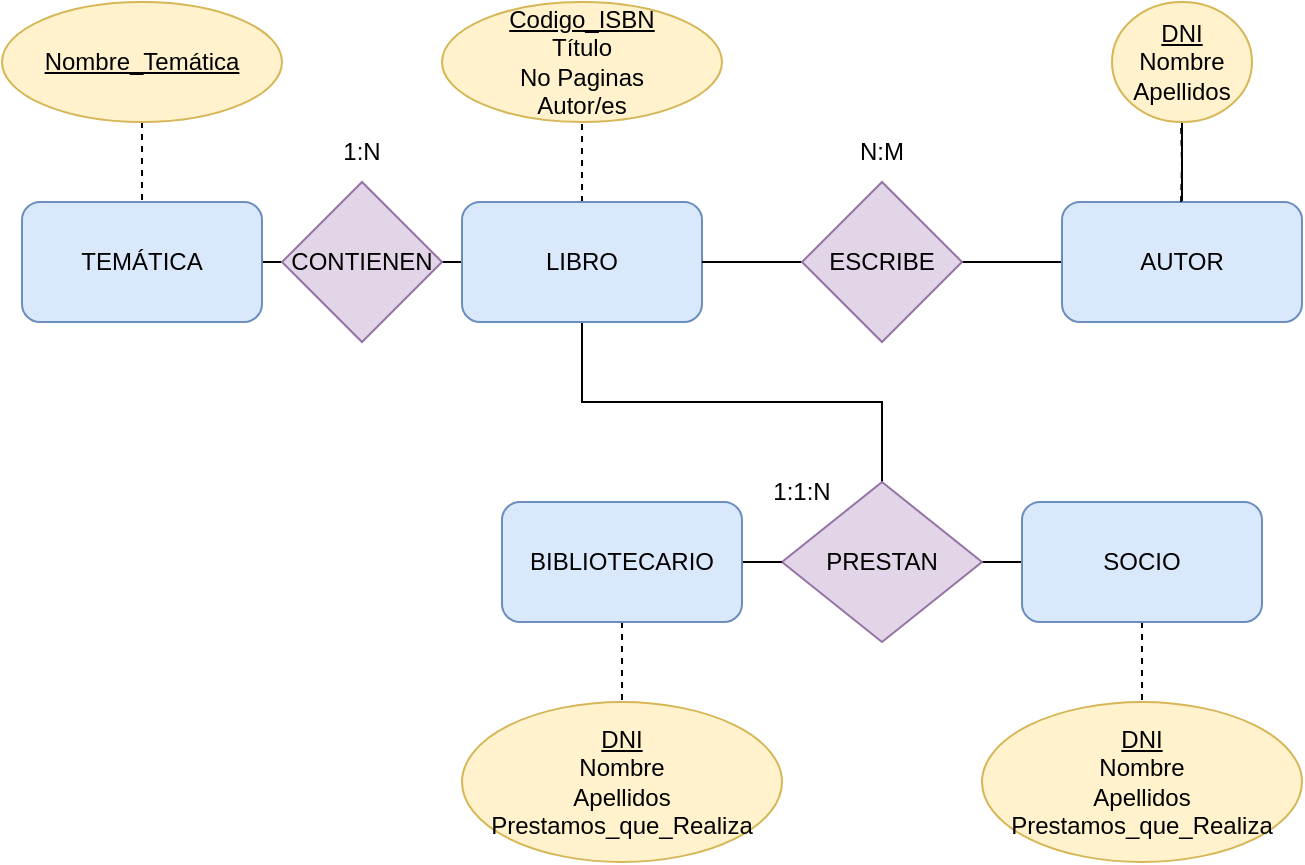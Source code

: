 <mxfile version="20.4.0" type="github">
  <diagram id="R2lEEEUBdFMjLlhIrx00" name="Page-1">
    <mxGraphModel dx="868" dy="460" grid="1" gridSize="10" guides="1" tooltips="1" connect="1" arrows="0" fold="1" page="1" pageScale="1" pageWidth="1169" pageHeight="827" math="0" shadow="0" extFonts="Permanent Marker^https://fonts.googleapis.com/css?family=Permanent+Marker">
      <root>
        <mxCell id="0" />
        <mxCell id="1" parent="0" />
        <mxCell id="nWsmJTP2L-feIXoF9uxJ-5" style="edgeStyle=orthogonalEdgeStyle;rounded=0;orthogonalLoop=1;jettySize=auto;html=1;exitX=0;exitY=0.5;exitDx=0;exitDy=0;entryX=1;entryY=0.5;entryDx=0;entryDy=0;endArrow=none;endFill=0;" parent="1" source="nWsmJTP2L-feIXoF9uxJ-2" target="nWsmJTP2L-feIXoF9uxJ-4" edge="1">
          <mxGeometry relative="1" as="geometry" />
        </mxCell>
        <mxCell id="NoCUBr3YmFsB6c4Bj7rv-18" style="edgeStyle=orthogonalEdgeStyle;rounded=0;orthogonalLoop=1;jettySize=auto;html=1;exitX=0.5;exitY=0;exitDx=0;exitDy=0;entryX=0.5;entryY=1;entryDx=0;entryDy=0;endArrow=none;endFill=0;" edge="1" parent="1" source="nWsmJTP2L-feIXoF9uxJ-2" target="NoCUBr3YmFsB6c4Bj7rv-17">
          <mxGeometry relative="1" as="geometry" />
        </mxCell>
        <mxCell id="nWsmJTP2L-feIXoF9uxJ-2" value="AUTOR" style="rounded=1;whiteSpace=wrap;html=1;fillColor=#dae8fc;strokeColor=#6c8ebf;gradientColor=none;" parent="1" vertex="1">
          <mxGeometry x="610" y="320" width="120" height="60" as="geometry" />
        </mxCell>
        <mxCell id="nWsmJTP2L-feIXoF9uxJ-27" style="edgeStyle=orthogonalEdgeStyle;rounded=0;orthogonalLoop=1;jettySize=auto;html=1;exitX=0.5;exitY=0;exitDx=0;exitDy=0;entryX=0.5;entryY=1;entryDx=0;entryDy=0;endArrow=none;endFill=0;dashed=1;" parent="1" source="nWsmJTP2L-feIXoF9uxJ-3" target="nWsmJTP2L-feIXoF9uxJ-26" edge="1">
          <mxGeometry relative="1" as="geometry" />
        </mxCell>
        <mxCell id="NoCUBr3YmFsB6c4Bj7rv-14" style="edgeStyle=orthogonalEdgeStyle;rounded=0;orthogonalLoop=1;jettySize=auto;html=1;exitX=0.5;exitY=1;exitDx=0;exitDy=0;entryX=0.5;entryY=0;entryDx=0;entryDy=0;endArrow=none;endFill=0;" edge="1" parent="1" source="nWsmJTP2L-feIXoF9uxJ-3" target="nWsmJTP2L-feIXoF9uxJ-13">
          <mxGeometry relative="1" as="geometry" />
        </mxCell>
        <mxCell id="NoCUBr3YmFsB6c4Bj7rv-26" style="edgeStyle=orthogonalEdgeStyle;rounded=0;orthogonalLoop=1;jettySize=auto;html=1;exitX=0;exitY=0.5;exitDx=0;exitDy=0;entryX=1;entryY=0.5;entryDx=0;entryDy=0;endArrow=none;endFill=0;" edge="1" parent="1" source="nWsmJTP2L-feIXoF9uxJ-3" target="NoCUBr3YmFsB6c4Bj7rv-24">
          <mxGeometry relative="1" as="geometry" />
        </mxCell>
        <mxCell id="nWsmJTP2L-feIXoF9uxJ-3" value="LIBRO" style="rounded=1;whiteSpace=wrap;html=1;fillColor=#dae8fc;strokeColor=#6c8ebf;gradientColor=none;" parent="1" vertex="1">
          <mxGeometry x="310" y="320" width="120" height="60" as="geometry" />
        </mxCell>
        <mxCell id="nWsmJTP2L-feIXoF9uxJ-6" style="edgeStyle=orthogonalEdgeStyle;rounded=0;orthogonalLoop=1;jettySize=auto;html=1;exitX=0;exitY=0.5;exitDx=0;exitDy=0;entryX=1;entryY=0.5;entryDx=0;entryDy=0;endArrow=none;endFill=0;" parent="1" source="nWsmJTP2L-feIXoF9uxJ-4" target="nWsmJTP2L-feIXoF9uxJ-3" edge="1">
          <mxGeometry relative="1" as="geometry" />
        </mxCell>
        <mxCell id="nWsmJTP2L-feIXoF9uxJ-4" value="ESCRIBE" style="rhombus;whiteSpace=wrap;html=1;fillColor=#e1d5e7;strokeColor=#9673a6;rounded=0;" parent="1" vertex="1">
          <mxGeometry x="480" y="310" width="80" height="80" as="geometry" />
        </mxCell>
        <mxCell id="nWsmJTP2L-feIXoF9uxJ-14" style="edgeStyle=orthogonalEdgeStyle;rounded=0;orthogonalLoop=1;jettySize=auto;html=1;exitX=0;exitY=0.5;exitDx=0;exitDy=0;entryX=1;entryY=0.5;entryDx=0;entryDy=0;endArrow=none;endFill=0;" parent="1" source="nWsmJTP2L-feIXoF9uxJ-12" target="nWsmJTP2L-feIXoF9uxJ-13" edge="1">
          <mxGeometry relative="1" as="geometry" />
        </mxCell>
        <mxCell id="NoCUBr3YmFsB6c4Bj7rv-16" style="edgeStyle=orthogonalEdgeStyle;rounded=0;orthogonalLoop=1;jettySize=auto;html=1;exitX=0.5;exitY=1;exitDx=0;exitDy=0;entryX=0.5;entryY=0;entryDx=0;entryDy=0;endArrow=none;endFill=0;dashed=1;" edge="1" parent="1" source="nWsmJTP2L-feIXoF9uxJ-12" target="NoCUBr3YmFsB6c4Bj7rv-15">
          <mxGeometry relative="1" as="geometry" />
        </mxCell>
        <mxCell id="nWsmJTP2L-feIXoF9uxJ-12" value="SOCIO" style="rounded=1;whiteSpace=wrap;html=1;fillColor=#dae8fc;strokeColor=#6c8ebf;gradientColor=none;" parent="1" vertex="1">
          <mxGeometry x="590" y="470" width="120" height="60" as="geometry" />
        </mxCell>
        <mxCell id="nWsmJTP2L-feIXoF9uxJ-13" value="PRESTAN" style="rhombus;whiteSpace=wrap;html=1;fillColor=#e1d5e7;strokeColor=#9673a6;rounded=0;" parent="1" vertex="1">
          <mxGeometry x="470" y="460" width="100" height="80" as="geometry" />
        </mxCell>
        <mxCell id="nWsmJTP2L-feIXoF9uxJ-25" style="edgeStyle=orthogonalEdgeStyle;rounded=0;orthogonalLoop=1;jettySize=auto;html=1;exitX=1;exitY=0.5;exitDx=0;exitDy=0;entryX=0;entryY=0.5;entryDx=0;entryDy=0;endArrow=none;endFill=0;" parent="1" source="nWsmJTP2L-feIXoF9uxJ-21" target="nWsmJTP2L-feIXoF9uxJ-13" edge="1">
          <mxGeometry relative="1" as="geometry" />
        </mxCell>
        <mxCell id="NoCUBr3YmFsB6c4Bj7rv-10" style="edgeStyle=orthogonalEdgeStyle;rounded=0;orthogonalLoop=1;jettySize=auto;html=1;exitX=0.5;exitY=1;exitDx=0;exitDy=0;entryX=0.5;entryY=0;entryDx=0;entryDy=0;endArrow=none;endFill=0;dashed=1;" edge="1" parent="1" source="nWsmJTP2L-feIXoF9uxJ-21" target="NoCUBr3YmFsB6c4Bj7rv-9">
          <mxGeometry relative="1" as="geometry" />
        </mxCell>
        <mxCell id="nWsmJTP2L-feIXoF9uxJ-21" value="BIBLIOTECARIO" style="rounded=1;whiteSpace=wrap;html=1;fillColor=#dae8fc;strokeColor=#6c8ebf;gradientColor=none;" parent="1" vertex="1">
          <mxGeometry x="330" y="470" width="120" height="60" as="geometry" />
        </mxCell>
        <mxCell id="nWsmJTP2L-feIXoF9uxJ-26" value="&lt;u&gt;Codigo_ISBN&lt;/u&gt;&lt;br&gt;Título&lt;br&gt;No Paginas&lt;br&gt;Autor/es" style="ellipse;whiteSpace=wrap;html=1;rounded=0;fillColor=#fff2cc;strokeColor=#d6b656;" parent="1" vertex="1">
          <mxGeometry x="300" y="220" width="140" height="60" as="geometry" />
        </mxCell>
        <mxCell id="NoCUBr3YmFsB6c4Bj7rv-6" value="N:M" style="text;html=1;strokeColor=none;fillColor=none;align=center;verticalAlign=middle;whiteSpace=wrap;rounded=0;" vertex="1" parent="1">
          <mxGeometry x="490" y="280" width="60" height="30" as="geometry" />
        </mxCell>
        <mxCell id="NoCUBr3YmFsB6c4Bj7rv-8" value="1:1:N" style="text;html=1;strokeColor=none;fillColor=none;align=center;verticalAlign=middle;whiteSpace=wrap;rounded=0;" vertex="1" parent="1">
          <mxGeometry x="450" y="450" width="60" height="30" as="geometry" />
        </mxCell>
        <mxCell id="NoCUBr3YmFsB6c4Bj7rv-9" value="&lt;u&gt;DNI&lt;/u&gt;&lt;br&gt;Nombre&lt;br&gt;Apellidos&lt;br&gt;Prestamos_que_Realiza" style="ellipse;whiteSpace=wrap;html=1;fillColor=#fff2cc;strokeColor=#d6b656;rounded=0;" vertex="1" parent="1">
          <mxGeometry x="310" y="570" width="160" height="80" as="geometry" />
        </mxCell>
        <mxCell id="NoCUBr3YmFsB6c4Bj7rv-15" value="&lt;u&gt;DNI&lt;/u&gt;&lt;br&gt;Nombre&lt;br&gt;Apellidos&lt;br&gt;Prestamos_que_Realiza" style="ellipse;whiteSpace=wrap;html=1;fillColor=#fff2cc;strokeColor=#d6b656;rounded=0;" vertex="1" parent="1">
          <mxGeometry x="570" y="570" width="160" height="80" as="geometry" />
        </mxCell>
        <mxCell id="NoCUBr3YmFsB6c4Bj7rv-17" value="&lt;u&gt;DNI&lt;/u&gt;&lt;br&gt;Nombre&lt;br&gt;Apellidos" style="ellipse;whiteSpace=wrap;html=1;fillColor=#fff2cc;strokeColor=#d6b656;rounded=0;" vertex="1" parent="1">
          <mxGeometry x="635" y="220" width="70" height="60" as="geometry" />
        </mxCell>
        <mxCell id="NoCUBr3YmFsB6c4Bj7rv-19" style="edgeStyle=orthogonalEdgeStyle;rounded=0;orthogonalLoop=1;jettySize=auto;html=1;exitX=0.5;exitY=0;exitDx=0;exitDy=0;entryX=0.5;entryY=1;entryDx=0;entryDy=0;endArrow=none;endFill=0;dashed=1;" edge="1" parent="1">
          <mxGeometry relative="1" as="geometry">
            <mxPoint x="669.5" y="320" as="sourcePoint" />
            <mxPoint x="669.5" y="280" as="targetPoint" />
          </mxGeometry>
        </mxCell>
        <mxCell id="NoCUBr3YmFsB6c4Bj7rv-25" style="edgeStyle=orthogonalEdgeStyle;rounded=0;orthogonalLoop=1;jettySize=auto;html=1;exitX=1;exitY=0.5;exitDx=0;exitDy=0;entryX=0;entryY=0.5;entryDx=0;entryDy=0;endArrow=none;endFill=0;" edge="1" parent="1" source="NoCUBr3YmFsB6c4Bj7rv-20" target="NoCUBr3YmFsB6c4Bj7rv-24">
          <mxGeometry relative="1" as="geometry" />
        </mxCell>
        <mxCell id="NoCUBr3YmFsB6c4Bj7rv-20" value="TEMÁTICA" style="rounded=1;whiteSpace=wrap;html=1;fillColor=#dae8fc;strokeColor=#6c8ebf;gradientColor=none;" vertex="1" parent="1">
          <mxGeometry x="90" y="320" width="120" height="60" as="geometry" />
        </mxCell>
        <mxCell id="NoCUBr3YmFsB6c4Bj7rv-22" style="edgeStyle=orthogonalEdgeStyle;rounded=0;orthogonalLoop=1;jettySize=auto;html=1;exitX=0.5;exitY=1;exitDx=0;exitDy=0;entryX=0.5;entryY=0;entryDx=0;entryDy=0;dashed=1;endArrow=none;endFill=0;" edge="1" parent="1" source="NoCUBr3YmFsB6c4Bj7rv-21" target="NoCUBr3YmFsB6c4Bj7rv-20">
          <mxGeometry relative="1" as="geometry" />
        </mxCell>
        <mxCell id="NoCUBr3YmFsB6c4Bj7rv-21" value="&lt;u&gt;Nombre_Temática&lt;/u&gt;" style="ellipse;whiteSpace=wrap;html=1;rounded=0;fillColor=#fff2cc;strokeColor=#d6b656;" vertex="1" parent="1">
          <mxGeometry x="80" y="220" width="140" height="60" as="geometry" />
        </mxCell>
        <mxCell id="NoCUBr3YmFsB6c4Bj7rv-24" value="CONTIENEN" style="rhombus;whiteSpace=wrap;html=1;fillColor=#e1d5e7;strokeColor=#9673a6;rounded=0;" vertex="1" parent="1">
          <mxGeometry x="220" y="310" width="80" height="80" as="geometry" />
        </mxCell>
        <mxCell id="NoCUBr3YmFsB6c4Bj7rv-27" value="1:N" style="text;html=1;strokeColor=none;fillColor=none;align=center;verticalAlign=middle;whiteSpace=wrap;rounded=0;" vertex="1" parent="1">
          <mxGeometry x="230" y="280" width="60" height="30" as="geometry" />
        </mxCell>
      </root>
    </mxGraphModel>
  </diagram>
</mxfile>

